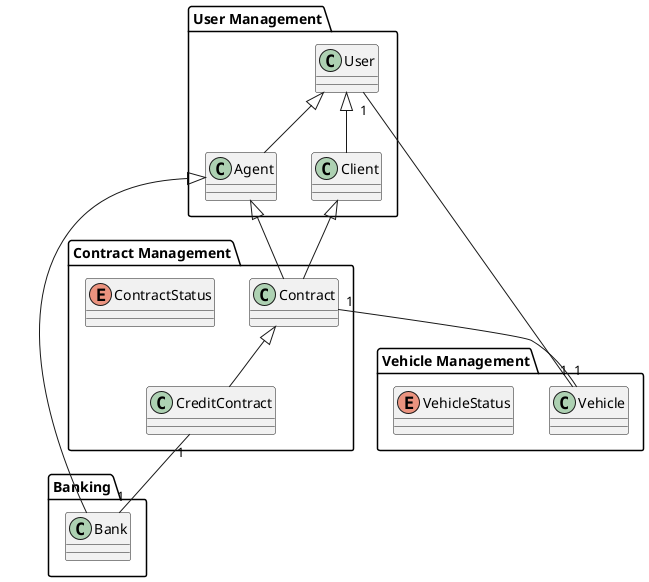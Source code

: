 @startuml


package "User Management" {
    class User
    class Client
    class Agent
}

package "Vehicle Management" {
    class Vehicle
    enum VehicleStatus
}

package "Contract Management" {
    class Contract
    class CreditContract
    enum ContractStatus
}

package "Banking"{
    class Bank
}

User <|-- Client
User <|-- Agent
Agent <|-- Bank
Agent <|-- Contract
Client <|-- Contract
User "1" -- "1" Vehicle
Contract <|-- CreditContract
Contract "1" -- "1" Vehicle
CreditContract "1" -- "1" Bank


@enduml